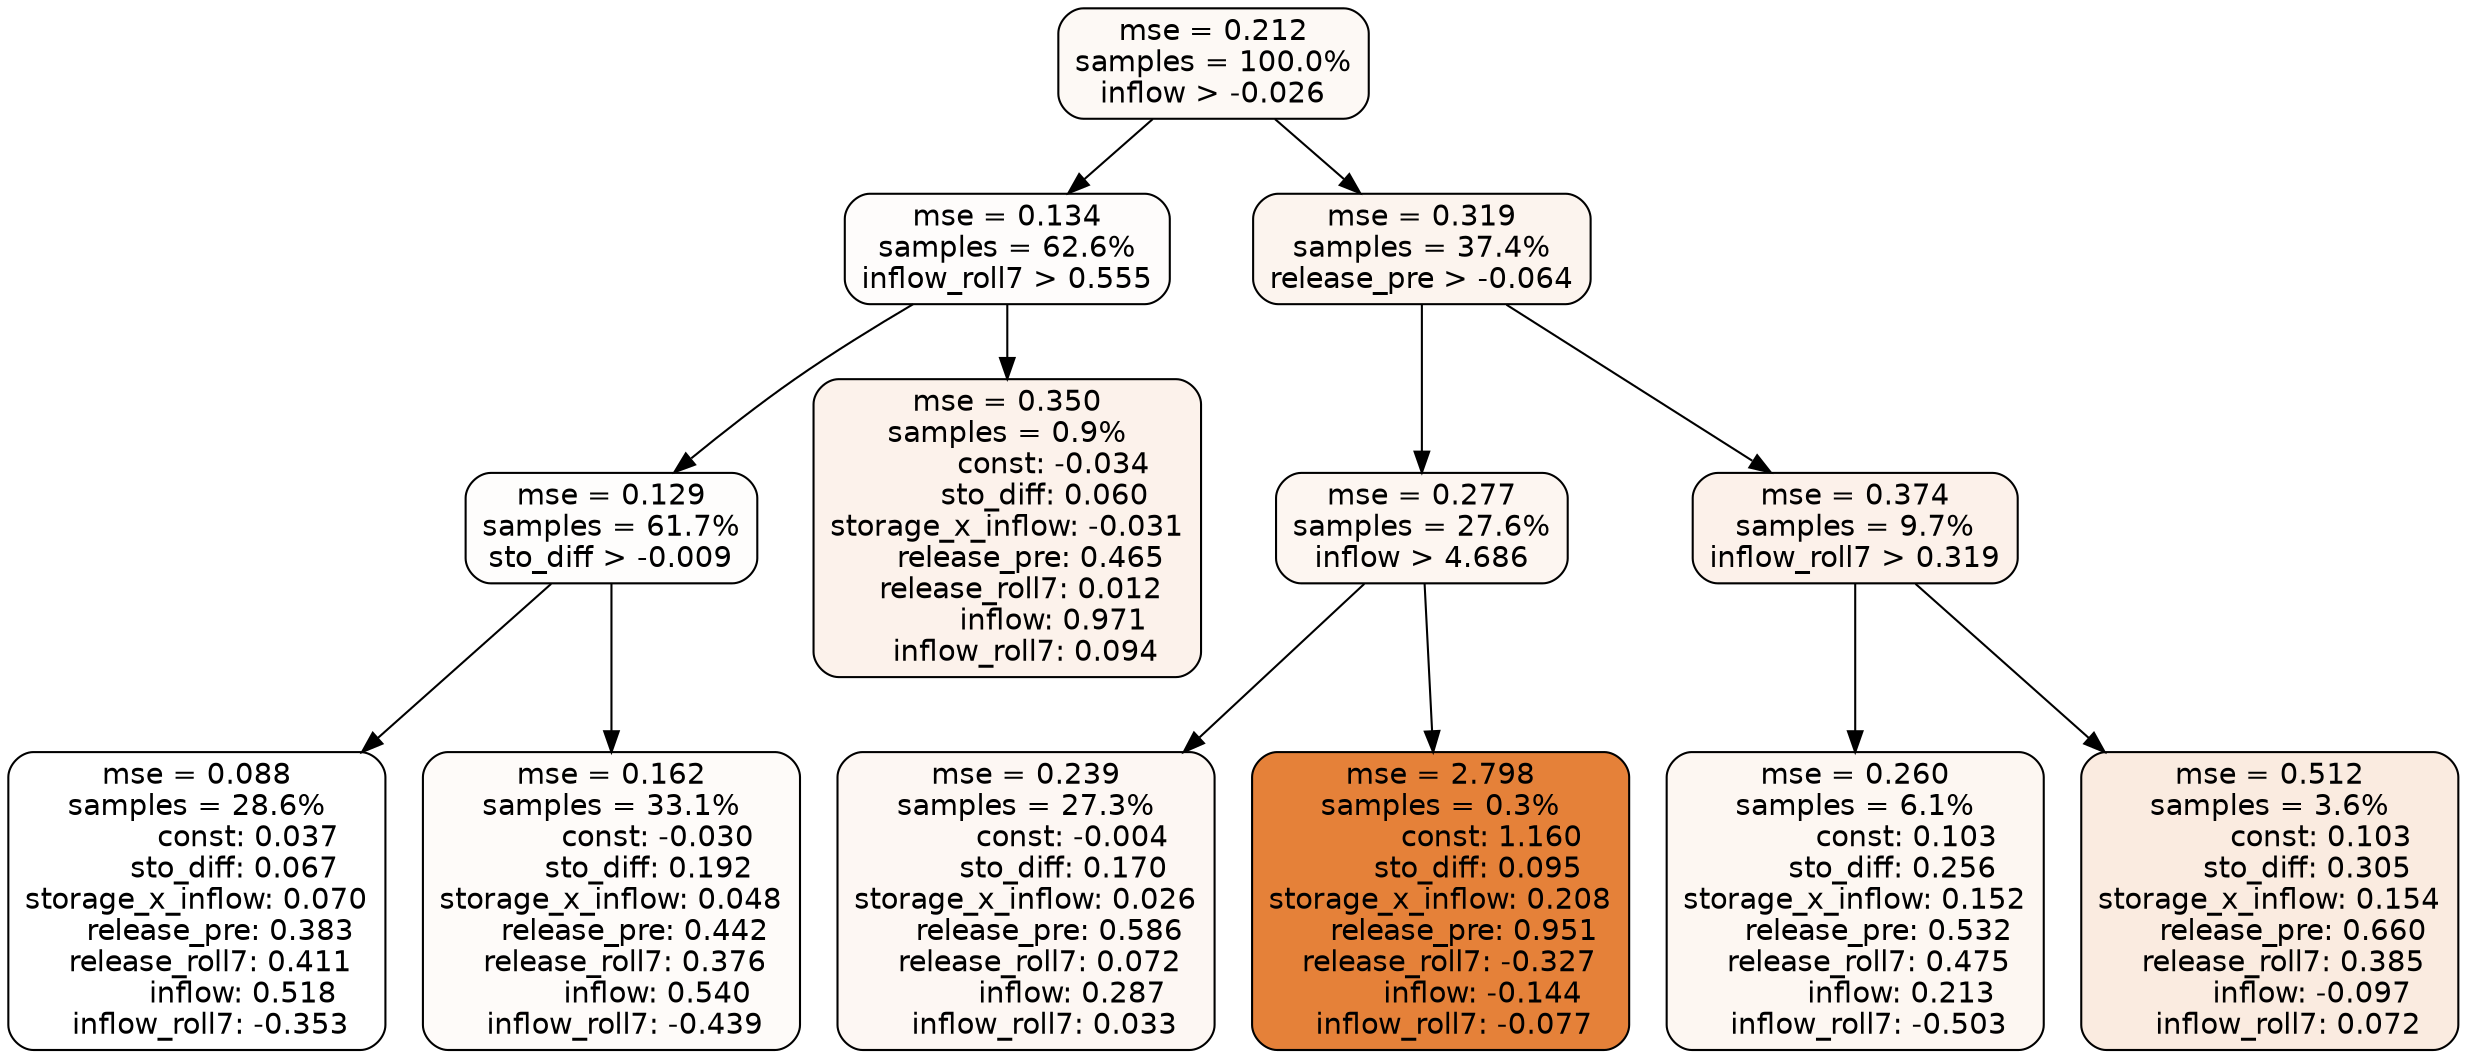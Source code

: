 digraph tree {
node [shape=rectangle, style="filled, rounded", color="black", fontname=helvetica] ;
edge [fontname=helvetica] ;
	"0" [label="mse = 0.212
samples = 100.0%
inflow > -0.026", fillcolor="#fdf9f5"]
	"1" [label="mse = 0.134
samples = 62.6%
inflow_roll7 > 0.555", fillcolor="#fefcfb"]
	"6" [label="mse = 0.319
samples = 37.4%
release_pre > -0.064", fillcolor="#fcf4ee"]
	"2" [label="mse = 0.129
samples = 61.7%
sto_diff > -0.009", fillcolor="#fefdfc"]
	"5" [label="mse = 0.350
samples = 0.9%
          const: -0.034
        sto_diff: 0.060
storage_x_inflow: -0.031
     release_pre: 0.465
   release_roll7: 0.012
          inflow: 0.971
    inflow_roll7: 0.094", fillcolor="#fcf2eb"]
	"10" [label="mse = 0.277
samples = 27.6%
inflow > 4.686", fillcolor="#fdf6f1"]
	"7" [label="mse = 0.374
samples = 9.7%
inflow_roll7 > 0.319", fillcolor="#fcf1ea"]
	"4" [label="mse = 0.088
samples = 28.6%
           const: 0.037
        sto_diff: 0.067
storage_x_inflow: 0.070
     release_pre: 0.383
   release_roll7: 0.411
          inflow: 0.518
   inflow_roll7: -0.353", fillcolor="#ffffff"]
	"3" [label="mse = 0.162
samples = 33.1%
          const: -0.030
        sto_diff: 0.192
storage_x_inflow: 0.048
     release_pre: 0.442
   release_roll7: 0.376
          inflow: 0.540
   inflow_roll7: -0.439", fillcolor="#fefbf9"]
	"11" [label="mse = 0.239
samples = 27.3%
          const: -0.004
        sto_diff: 0.170
storage_x_inflow: 0.026
     release_pre: 0.586
   release_roll7: 0.072
          inflow: 0.287
    inflow_roll7: 0.033", fillcolor="#fdf7f3"]
	"12" [label="mse = 2.798
samples = 0.3%
           const: 1.160
        sto_diff: 0.095
storage_x_inflow: 0.208
     release_pre: 0.951
  release_roll7: -0.327
         inflow: -0.144
   inflow_roll7: -0.077", fillcolor="#e58139"]
	"8" [label="mse = 0.260
samples = 6.1%
           const: 0.103
        sto_diff: 0.256
storage_x_inflow: 0.152
     release_pre: 0.532
   release_roll7: 0.475
          inflow: 0.213
   inflow_roll7: -0.503", fillcolor="#fdf7f2"]
	"9" [label="mse = 0.512
samples = 3.6%
           const: 0.103
        sto_diff: 0.305
storage_x_inflow: 0.154
     release_pre: 0.660
   release_roll7: 0.385
         inflow: -0.097
    inflow_roll7: 0.072", fillcolor="#faebe0"]

	"0" -> "1"
	"0" -> "6"
	"1" -> "2"
	"1" -> "5"
	"6" -> "7"
	"6" -> "10"
	"2" -> "3"
	"2" -> "4"
	"10" -> "11"
	"10" -> "12"
	"7" -> "8"
	"7" -> "9"
}